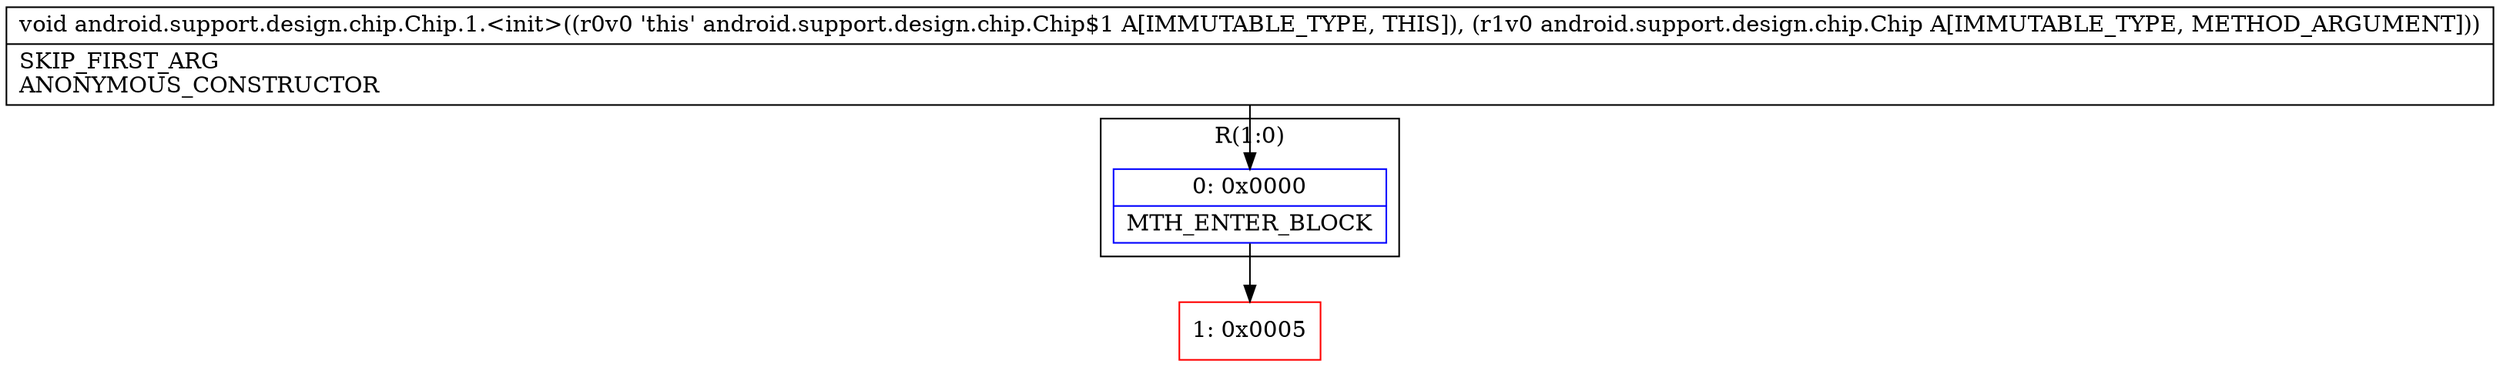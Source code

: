digraph "CFG forandroid.support.design.chip.Chip.1.\<init\>(Landroid\/support\/design\/chip\/Chip;)V" {
subgraph cluster_Region_2018985240 {
label = "R(1:0)";
node [shape=record,color=blue];
Node_0 [shape=record,label="{0\:\ 0x0000|MTH_ENTER_BLOCK\l}"];
}
Node_1 [shape=record,color=red,label="{1\:\ 0x0005}"];
MethodNode[shape=record,label="{void android.support.design.chip.Chip.1.\<init\>((r0v0 'this' android.support.design.chip.Chip$1 A[IMMUTABLE_TYPE, THIS]), (r1v0 android.support.design.chip.Chip A[IMMUTABLE_TYPE, METHOD_ARGUMENT]))  | SKIP_FIRST_ARG\lANONYMOUS_CONSTRUCTOR\l}"];
MethodNode -> Node_0;
Node_0 -> Node_1;
}

